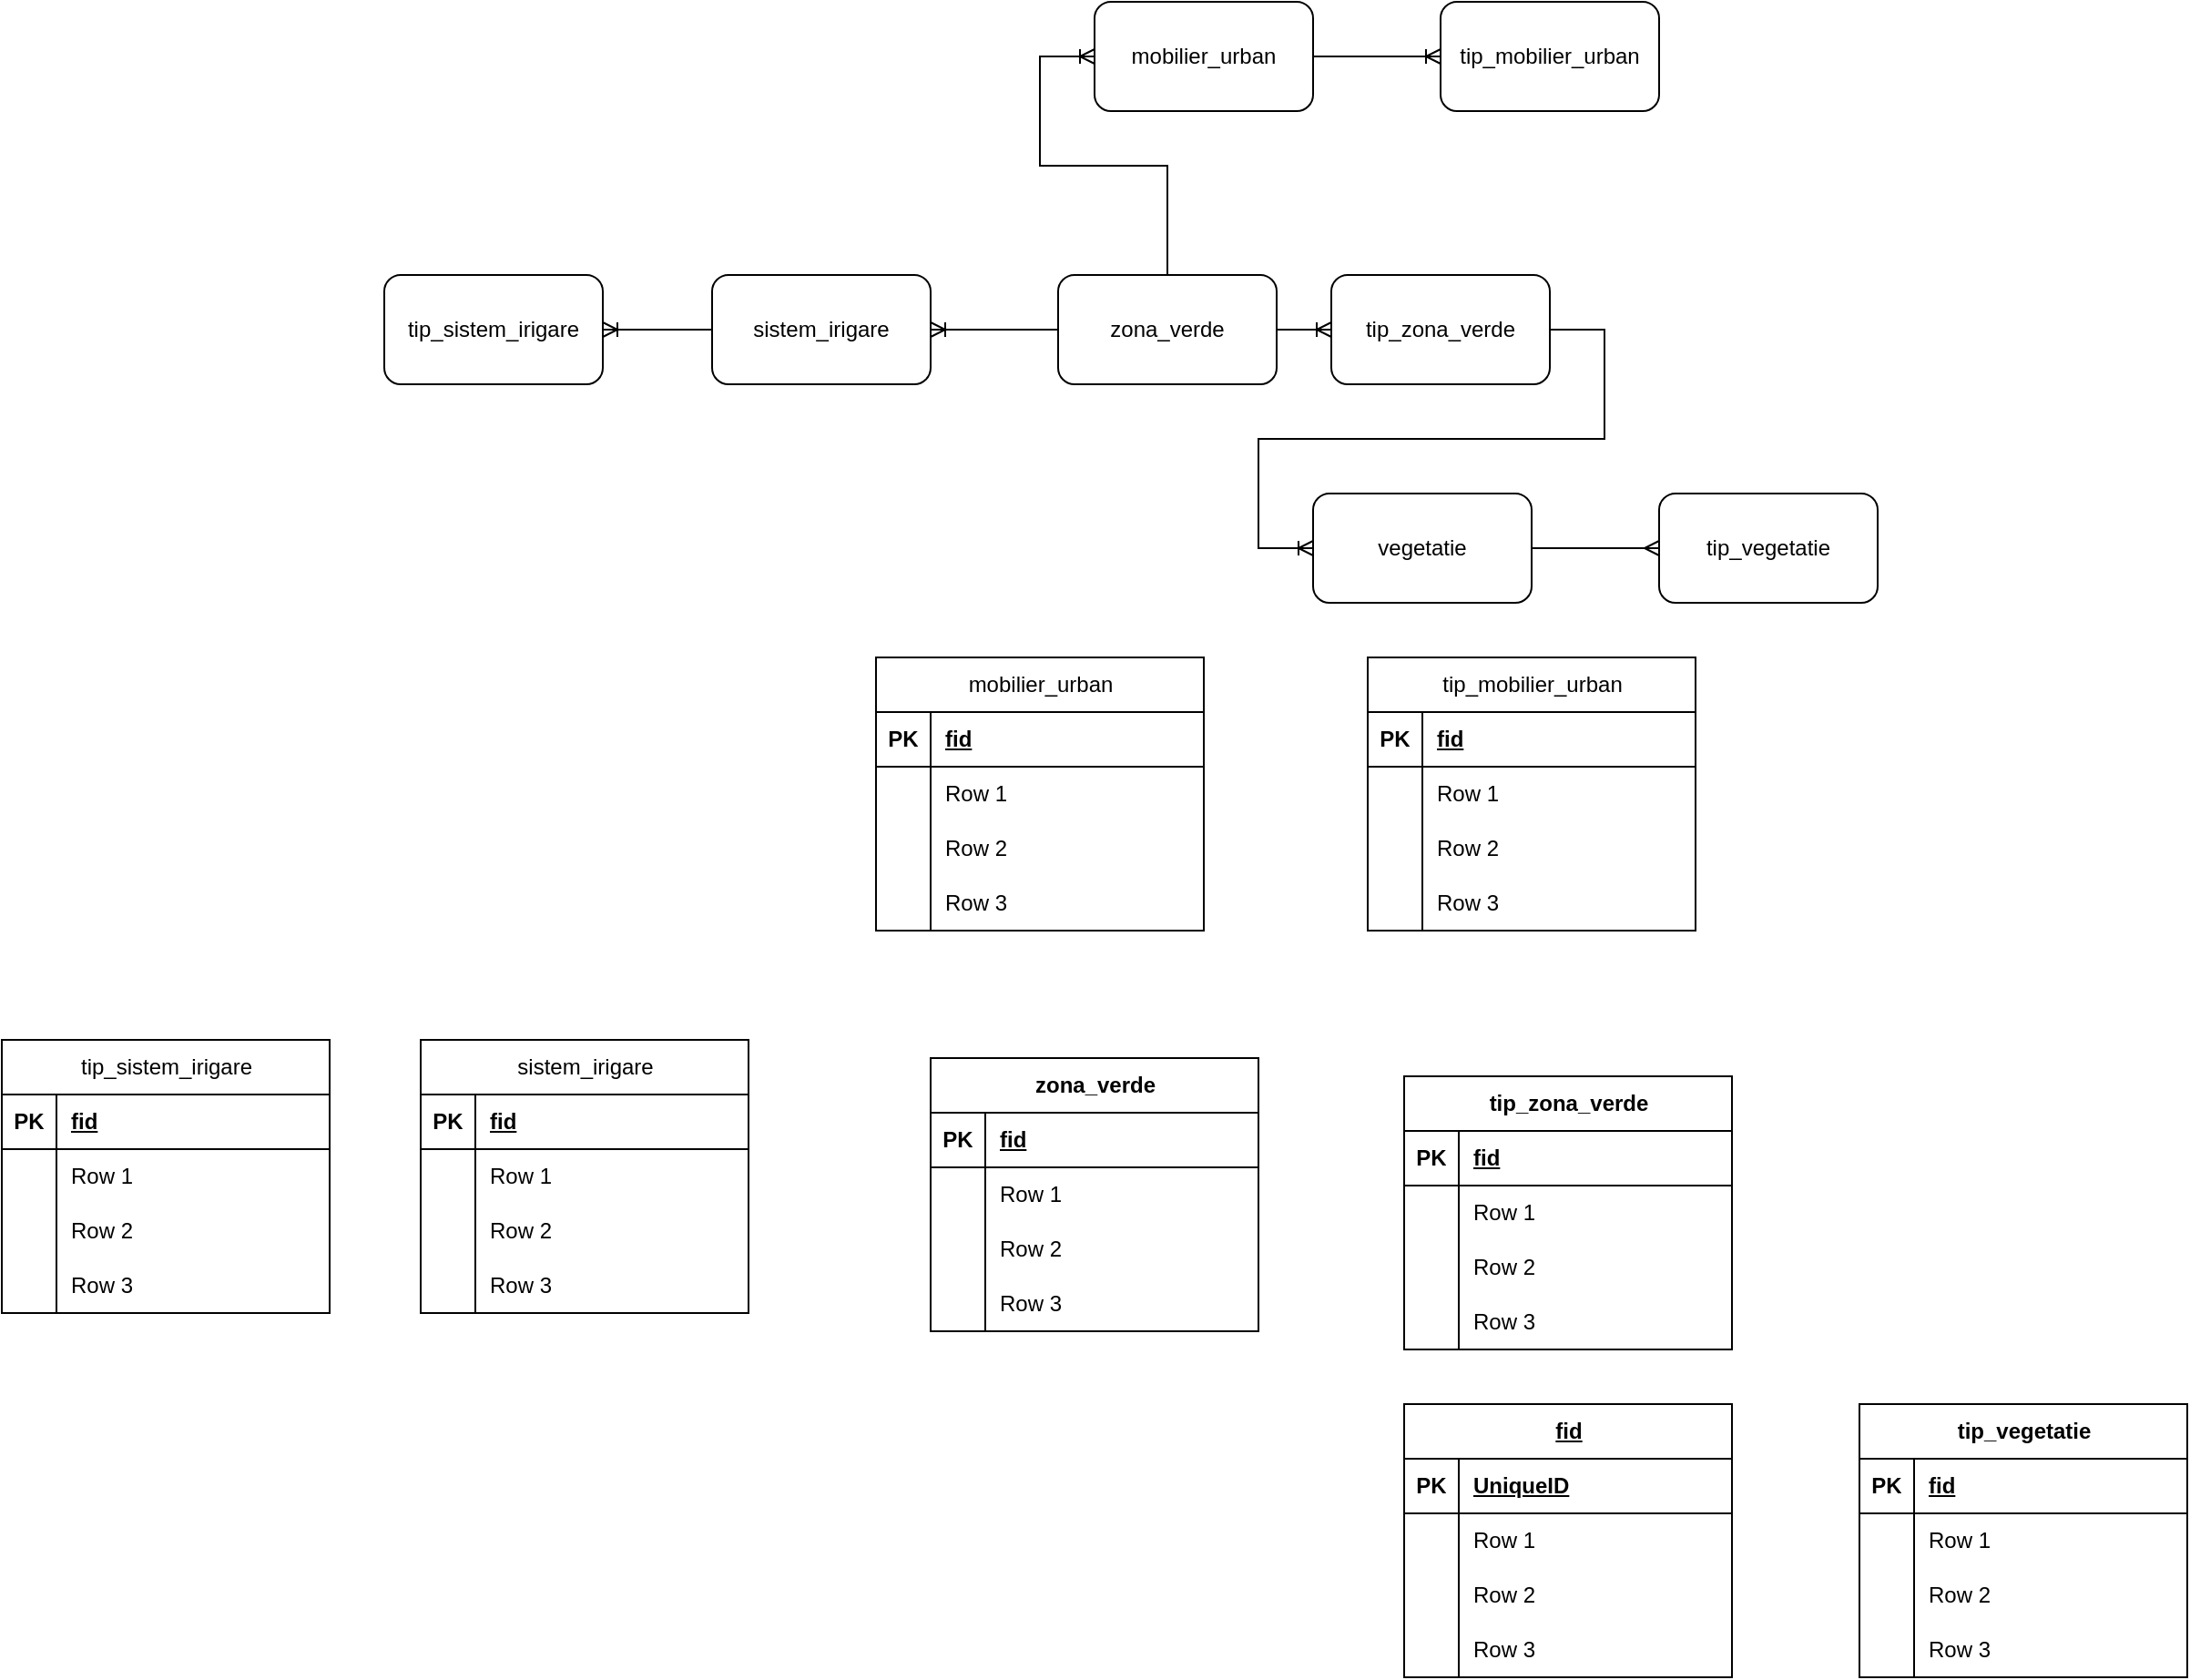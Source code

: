 <mxfile version="24.4.4" type="github">
  <diagram id="R2lEEEUBdFMjLlhIrx00" name="Page-1">
    <mxGraphModel dx="3083" dy="1831" grid="1" gridSize="10" guides="1" tooltips="1" connect="1" arrows="1" fold="1" page="1" pageScale="1" pageWidth="850" pageHeight="1100" math="0" shadow="0" extFonts="Permanent Marker^https://fonts.googleapis.com/css?family=Permanent+Marker">
      <root>
        <mxCell id="0" />
        <mxCell id="1" parent="0" />
        <mxCell id="Djv5T1rqlEVUEKe_ZdRL-2" value="tip_zona_verde" style="rounded=1;whiteSpace=wrap;html=1;" vertex="1" parent="1">
          <mxGeometry x="-220" y="-280" width="120" height="60" as="geometry" />
        </mxCell>
        <mxCell id="Djv5T1rqlEVUEKe_ZdRL-3" value="vegetatie" style="rounded=1;whiteSpace=wrap;html=1;" vertex="1" parent="1">
          <mxGeometry x="-230" y="-160" width="120" height="60" as="geometry" />
        </mxCell>
        <mxCell id="Djv5T1rqlEVUEKe_ZdRL-4" value="tip_vegetatie" style="rounded=1;whiteSpace=wrap;html=1;" vertex="1" parent="1">
          <mxGeometry x="-40" y="-160" width="120" height="60" as="geometry" />
        </mxCell>
        <mxCell id="Djv5T1rqlEVUEKe_ZdRL-6" value="mobilier_urban" style="rounded=1;whiteSpace=wrap;html=1;" vertex="1" parent="1">
          <mxGeometry x="-350" y="-430" width="120" height="60" as="geometry" />
        </mxCell>
        <mxCell id="Djv5T1rqlEVUEKe_ZdRL-7" value="sistem_irigare" style="rounded=1;whiteSpace=wrap;html=1;" vertex="1" parent="1">
          <mxGeometry x="-560" y="-280" width="120" height="60" as="geometry" />
        </mxCell>
        <mxCell id="Djv5T1rqlEVUEKe_ZdRL-8" value="tip_mobilier_urban" style="rounded=1;whiteSpace=wrap;html=1;" vertex="1" parent="1">
          <mxGeometry x="-160" y="-430" width="120" height="60" as="geometry" />
        </mxCell>
        <mxCell id="Djv5T1rqlEVUEKe_ZdRL-9" value="zona_verde" style="rounded=1;whiteSpace=wrap;html=1;" vertex="1" parent="1">
          <mxGeometry x="-370" y="-280" width="120" height="60" as="geometry" />
        </mxCell>
        <mxCell id="Djv5T1rqlEVUEKe_ZdRL-10" value="tip_sistem_irigare" style="rounded=1;whiteSpace=wrap;html=1;" vertex="1" parent="1">
          <mxGeometry x="-740" y="-280" width="120" height="60" as="geometry" />
        </mxCell>
        <mxCell id="Djv5T1rqlEVUEKe_ZdRL-11" value="" style="edgeStyle=entityRelationEdgeStyle;fontSize=12;html=1;endArrow=ERoneToMany;rounded=0;entryX=0;entryY=0.5;entryDx=0;entryDy=0;" edge="1" parent="1" target="Djv5T1rqlEVUEKe_ZdRL-2">
          <mxGeometry width="100" height="100" relative="1" as="geometry">
            <mxPoint x="-250" y="-250" as="sourcePoint" />
            <mxPoint x="-150" y="-350" as="targetPoint" />
          </mxGeometry>
        </mxCell>
        <mxCell id="Djv5T1rqlEVUEKe_ZdRL-12" value="" style="edgeStyle=entityRelationEdgeStyle;fontSize=12;html=1;endArrow=ERoneToMany;rounded=0;" edge="1" parent="1" source="Djv5T1rqlEVUEKe_ZdRL-2">
          <mxGeometry width="100" height="100" relative="1" as="geometry">
            <mxPoint x="-80" y="-140" as="sourcePoint" />
            <mxPoint x="-230" y="-130" as="targetPoint" />
          </mxGeometry>
        </mxCell>
        <mxCell id="Djv5T1rqlEVUEKe_ZdRL-13" value="" style="edgeStyle=entityRelationEdgeStyle;fontSize=12;html=1;endArrow=ERmany;rounded=0;" edge="1" parent="1" target="Djv5T1rqlEVUEKe_ZdRL-4">
          <mxGeometry width="100" height="100" relative="1" as="geometry">
            <mxPoint x="-110" y="-130" as="sourcePoint" />
            <mxPoint x="-10" y="-230" as="targetPoint" />
          </mxGeometry>
        </mxCell>
        <mxCell id="Djv5T1rqlEVUEKe_ZdRL-16" value="" style="edgeStyle=entityRelationEdgeStyle;fontSize=12;html=1;endArrow=ERoneToMany;rounded=0;" edge="1" parent="1">
          <mxGeometry width="100" height="100" relative="1" as="geometry">
            <mxPoint x="-340" y="-280" as="sourcePoint" />
            <mxPoint x="-350" y="-400" as="targetPoint" />
          </mxGeometry>
        </mxCell>
        <mxCell id="Djv5T1rqlEVUEKe_ZdRL-18" value="" style="edgeStyle=entityRelationEdgeStyle;fontSize=12;html=1;endArrow=ERoneToMany;rounded=0;entryX=0;entryY=0.5;entryDx=0;entryDy=0;" edge="1" parent="1" target="Djv5T1rqlEVUEKe_ZdRL-8">
          <mxGeometry width="100" height="100" relative="1" as="geometry">
            <mxPoint x="-230" y="-400" as="sourcePoint" />
            <mxPoint x="-130" y="-500" as="targetPoint" />
          </mxGeometry>
        </mxCell>
        <mxCell id="Djv5T1rqlEVUEKe_ZdRL-19" value="" style="edgeStyle=entityRelationEdgeStyle;fontSize=12;html=1;endArrow=ERoneToMany;rounded=0;exitX=0;exitY=0.5;exitDx=0;exitDy=0;entryX=1;entryY=0.5;entryDx=0;entryDy=0;" edge="1" parent="1" source="Djv5T1rqlEVUEKe_ZdRL-9" target="Djv5T1rqlEVUEKe_ZdRL-7">
          <mxGeometry width="100" height="100" relative="1" as="geometry">
            <mxPoint x="-490" y="-70" as="sourcePoint" />
            <mxPoint x="-390" y="-170" as="targetPoint" />
          </mxGeometry>
        </mxCell>
        <mxCell id="Djv5T1rqlEVUEKe_ZdRL-20" value="" style="edgeStyle=entityRelationEdgeStyle;fontSize=12;html=1;endArrow=ERoneToMany;rounded=0;exitX=0;exitY=0.5;exitDx=0;exitDy=0;entryX=1;entryY=0.5;entryDx=0;entryDy=0;" edge="1" parent="1" source="Djv5T1rqlEVUEKe_ZdRL-7" target="Djv5T1rqlEVUEKe_ZdRL-10">
          <mxGeometry width="100" height="100" relative="1" as="geometry">
            <mxPoint x="-610" y="-280" as="sourcePoint" />
            <mxPoint x="-510" y="-380" as="targetPoint" />
          </mxGeometry>
        </mxCell>
        <mxCell id="Djv5T1rqlEVUEKe_ZdRL-21" value="&lt;span style=&quot;font-weight: 400; text-wrap: wrap;&quot;&gt;tip_mobilier_urban&lt;/span&gt;" style="shape=table;startSize=30;container=1;collapsible=1;childLayout=tableLayout;fixedRows=1;rowLines=0;fontStyle=1;align=center;resizeLast=1;html=1;" vertex="1" parent="1">
          <mxGeometry x="-200" y="-70" width="180" height="150" as="geometry" />
        </mxCell>
        <mxCell id="Djv5T1rqlEVUEKe_ZdRL-22" value="" style="shape=tableRow;horizontal=0;startSize=0;swimlaneHead=0;swimlaneBody=0;fillColor=none;collapsible=0;dropTarget=0;points=[[0,0.5],[1,0.5]];portConstraint=eastwest;top=0;left=0;right=0;bottom=1;" vertex="1" parent="Djv5T1rqlEVUEKe_ZdRL-21">
          <mxGeometry y="30" width="180" height="30" as="geometry" />
        </mxCell>
        <mxCell id="Djv5T1rqlEVUEKe_ZdRL-23" value="PK" style="shape=partialRectangle;connectable=0;fillColor=none;top=0;left=0;bottom=0;right=0;fontStyle=1;overflow=hidden;whiteSpace=wrap;html=1;" vertex="1" parent="Djv5T1rqlEVUEKe_ZdRL-22">
          <mxGeometry width="30" height="30" as="geometry">
            <mxRectangle width="30" height="30" as="alternateBounds" />
          </mxGeometry>
        </mxCell>
        <mxCell id="Djv5T1rqlEVUEKe_ZdRL-24" value="fid" style="shape=partialRectangle;connectable=0;fillColor=none;top=0;left=0;bottom=0;right=0;align=left;spacingLeft=6;fontStyle=5;overflow=hidden;whiteSpace=wrap;html=1;" vertex="1" parent="Djv5T1rqlEVUEKe_ZdRL-22">
          <mxGeometry x="30" width="150" height="30" as="geometry">
            <mxRectangle width="150" height="30" as="alternateBounds" />
          </mxGeometry>
        </mxCell>
        <mxCell id="Djv5T1rqlEVUEKe_ZdRL-25" value="" style="shape=tableRow;horizontal=0;startSize=0;swimlaneHead=0;swimlaneBody=0;fillColor=none;collapsible=0;dropTarget=0;points=[[0,0.5],[1,0.5]];portConstraint=eastwest;top=0;left=0;right=0;bottom=0;" vertex="1" parent="Djv5T1rqlEVUEKe_ZdRL-21">
          <mxGeometry y="60" width="180" height="30" as="geometry" />
        </mxCell>
        <mxCell id="Djv5T1rqlEVUEKe_ZdRL-26" value="" style="shape=partialRectangle;connectable=0;fillColor=none;top=0;left=0;bottom=0;right=0;editable=1;overflow=hidden;whiteSpace=wrap;html=1;" vertex="1" parent="Djv5T1rqlEVUEKe_ZdRL-25">
          <mxGeometry width="30" height="30" as="geometry">
            <mxRectangle width="30" height="30" as="alternateBounds" />
          </mxGeometry>
        </mxCell>
        <mxCell id="Djv5T1rqlEVUEKe_ZdRL-27" value="Row 1" style="shape=partialRectangle;connectable=0;fillColor=none;top=0;left=0;bottom=0;right=0;align=left;spacingLeft=6;overflow=hidden;whiteSpace=wrap;html=1;" vertex="1" parent="Djv5T1rqlEVUEKe_ZdRL-25">
          <mxGeometry x="30" width="150" height="30" as="geometry">
            <mxRectangle width="150" height="30" as="alternateBounds" />
          </mxGeometry>
        </mxCell>
        <mxCell id="Djv5T1rqlEVUEKe_ZdRL-28" value="" style="shape=tableRow;horizontal=0;startSize=0;swimlaneHead=0;swimlaneBody=0;fillColor=none;collapsible=0;dropTarget=0;points=[[0,0.5],[1,0.5]];portConstraint=eastwest;top=0;left=0;right=0;bottom=0;" vertex="1" parent="Djv5T1rqlEVUEKe_ZdRL-21">
          <mxGeometry y="90" width="180" height="30" as="geometry" />
        </mxCell>
        <mxCell id="Djv5T1rqlEVUEKe_ZdRL-29" value="" style="shape=partialRectangle;connectable=0;fillColor=none;top=0;left=0;bottom=0;right=0;editable=1;overflow=hidden;whiteSpace=wrap;html=1;" vertex="1" parent="Djv5T1rqlEVUEKe_ZdRL-28">
          <mxGeometry width="30" height="30" as="geometry">
            <mxRectangle width="30" height="30" as="alternateBounds" />
          </mxGeometry>
        </mxCell>
        <mxCell id="Djv5T1rqlEVUEKe_ZdRL-30" value="Row 2" style="shape=partialRectangle;connectable=0;fillColor=none;top=0;left=0;bottom=0;right=0;align=left;spacingLeft=6;overflow=hidden;whiteSpace=wrap;html=1;" vertex="1" parent="Djv5T1rqlEVUEKe_ZdRL-28">
          <mxGeometry x="30" width="150" height="30" as="geometry">
            <mxRectangle width="150" height="30" as="alternateBounds" />
          </mxGeometry>
        </mxCell>
        <mxCell id="Djv5T1rqlEVUEKe_ZdRL-31" value="" style="shape=tableRow;horizontal=0;startSize=0;swimlaneHead=0;swimlaneBody=0;fillColor=none;collapsible=0;dropTarget=0;points=[[0,0.5],[1,0.5]];portConstraint=eastwest;top=0;left=0;right=0;bottom=0;" vertex="1" parent="Djv5T1rqlEVUEKe_ZdRL-21">
          <mxGeometry y="120" width="180" height="30" as="geometry" />
        </mxCell>
        <mxCell id="Djv5T1rqlEVUEKe_ZdRL-32" value="" style="shape=partialRectangle;connectable=0;fillColor=none;top=0;left=0;bottom=0;right=0;editable=1;overflow=hidden;whiteSpace=wrap;html=1;" vertex="1" parent="Djv5T1rqlEVUEKe_ZdRL-31">
          <mxGeometry width="30" height="30" as="geometry">
            <mxRectangle width="30" height="30" as="alternateBounds" />
          </mxGeometry>
        </mxCell>
        <mxCell id="Djv5T1rqlEVUEKe_ZdRL-33" value="Row 3" style="shape=partialRectangle;connectable=0;fillColor=none;top=0;left=0;bottom=0;right=0;align=left;spacingLeft=6;overflow=hidden;whiteSpace=wrap;html=1;" vertex="1" parent="Djv5T1rqlEVUEKe_ZdRL-31">
          <mxGeometry x="30" width="150" height="30" as="geometry">
            <mxRectangle width="150" height="30" as="alternateBounds" />
          </mxGeometry>
        </mxCell>
        <mxCell id="Djv5T1rqlEVUEKe_ZdRL-34" value="&lt;span style=&quot;font-weight: 400; text-wrap: wrap;&quot;&gt;mobilier_urban&lt;/span&gt;" style="shape=table;startSize=30;container=1;collapsible=1;childLayout=tableLayout;fixedRows=1;rowLines=0;fontStyle=1;align=center;resizeLast=1;html=1;" vertex="1" parent="1">
          <mxGeometry x="-470" y="-70" width="180" height="150" as="geometry" />
        </mxCell>
        <mxCell id="Djv5T1rqlEVUEKe_ZdRL-35" value="" style="shape=tableRow;horizontal=0;startSize=0;swimlaneHead=0;swimlaneBody=0;fillColor=none;collapsible=0;dropTarget=0;points=[[0,0.5],[1,0.5]];portConstraint=eastwest;top=0;left=0;right=0;bottom=1;" vertex="1" parent="Djv5T1rqlEVUEKe_ZdRL-34">
          <mxGeometry y="30" width="180" height="30" as="geometry" />
        </mxCell>
        <mxCell id="Djv5T1rqlEVUEKe_ZdRL-36" value="PK" style="shape=partialRectangle;connectable=0;fillColor=none;top=0;left=0;bottom=0;right=0;fontStyle=1;overflow=hidden;whiteSpace=wrap;html=1;" vertex="1" parent="Djv5T1rqlEVUEKe_ZdRL-35">
          <mxGeometry width="30" height="30" as="geometry">
            <mxRectangle width="30" height="30" as="alternateBounds" />
          </mxGeometry>
        </mxCell>
        <mxCell id="Djv5T1rqlEVUEKe_ZdRL-37" value="fid" style="shape=partialRectangle;connectable=0;fillColor=none;top=0;left=0;bottom=0;right=0;align=left;spacingLeft=6;fontStyle=5;overflow=hidden;whiteSpace=wrap;html=1;" vertex="1" parent="Djv5T1rqlEVUEKe_ZdRL-35">
          <mxGeometry x="30" width="150" height="30" as="geometry">
            <mxRectangle width="150" height="30" as="alternateBounds" />
          </mxGeometry>
        </mxCell>
        <mxCell id="Djv5T1rqlEVUEKe_ZdRL-38" value="" style="shape=tableRow;horizontal=0;startSize=0;swimlaneHead=0;swimlaneBody=0;fillColor=none;collapsible=0;dropTarget=0;points=[[0,0.5],[1,0.5]];portConstraint=eastwest;top=0;left=0;right=0;bottom=0;" vertex="1" parent="Djv5T1rqlEVUEKe_ZdRL-34">
          <mxGeometry y="60" width="180" height="30" as="geometry" />
        </mxCell>
        <mxCell id="Djv5T1rqlEVUEKe_ZdRL-39" value="" style="shape=partialRectangle;connectable=0;fillColor=none;top=0;left=0;bottom=0;right=0;editable=1;overflow=hidden;whiteSpace=wrap;html=1;" vertex="1" parent="Djv5T1rqlEVUEKe_ZdRL-38">
          <mxGeometry width="30" height="30" as="geometry">
            <mxRectangle width="30" height="30" as="alternateBounds" />
          </mxGeometry>
        </mxCell>
        <mxCell id="Djv5T1rqlEVUEKe_ZdRL-40" value="Row 1" style="shape=partialRectangle;connectable=0;fillColor=none;top=0;left=0;bottom=0;right=0;align=left;spacingLeft=6;overflow=hidden;whiteSpace=wrap;html=1;" vertex="1" parent="Djv5T1rqlEVUEKe_ZdRL-38">
          <mxGeometry x="30" width="150" height="30" as="geometry">
            <mxRectangle width="150" height="30" as="alternateBounds" />
          </mxGeometry>
        </mxCell>
        <mxCell id="Djv5T1rqlEVUEKe_ZdRL-41" value="" style="shape=tableRow;horizontal=0;startSize=0;swimlaneHead=0;swimlaneBody=0;fillColor=none;collapsible=0;dropTarget=0;points=[[0,0.5],[1,0.5]];portConstraint=eastwest;top=0;left=0;right=0;bottom=0;" vertex="1" parent="Djv5T1rqlEVUEKe_ZdRL-34">
          <mxGeometry y="90" width="180" height="30" as="geometry" />
        </mxCell>
        <mxCell id="Djv5T1rqlEVUEKe_ZdRL-42" value="" style="shape=partialRectangle;connectable=0;fillColor=none;top=0;left=0;bottom=0;right=0;editable=1;overflow=hidden;whiteSpace=wrap;html=1;" vertex="1" parent="Djv5T1rqlEVUEKe_ZdRL-41">
          <mxGeometry width="30" height="30" as="geometry">
            <mxRectangle width="30" height="30" as="alternateBounds" />
          </mxGeometry>
        </mxCell>
        <mxCell id="Djv5T1rqlEVUEKe_ZdRL-43" value="Row 2" style="shape=partialRectangle;connectable=0;fillColor=none;top=0;left=0;bottom=0;right=0;align=left;spacingLeft=6;overflow=hidden;whiteSpace=wrap;html=1;" vertex="1" parent="Djv5T1rqlEVUEKe_ZdRL-41">
          <mxGeometry x="30" width="150" height="30" as="geometry">
            <mxRectangle width="150" height="30" as="alternateBounds" />
          </mxGeometry>
        </mxCell>
        <mxCell id="Djv5T1rqlEVUEKe_ZdRL-44" value="" style="shape=tableRow;horizontal=0;startSize=0;swimlaneHead=0;swimlaneBody=0;fillColor=none;collapsible=0;dropTarget=0;points=[[0,0.5],[1,0.5]];portConstraint=eastwest;top=0;left=0;right=0;bottom=0;" vertex="1" parent="Djv5T1rqlEVUEKe_ZdRL-34">
          <mxGeometry y="120" width="180" height="30" as="geometry" />
        </mxCell>
        <mxCell id="Djv5T1rqlEVUEKe_ZdRL-45" value="" style="shape=partialRectangle;connectable=0;fillColor=none;top=0;left=0;bottom=0;right=0;editable=1;overflow=hidden;whiteSpace=wrap;html=1;" vertex="1" parent="Djv5T1rqlEVUEKe_ZdRL-44">
          <mxGeometry width="30" height="30" as="geometry">
            <mxRectangle width="30" height="30" as="alternateBounds" />
          </mxGeometry>
        </mxCell>
        <mxCell id="Djv5T1rqlEVUEKe_ZdRL-46" value="Row 3" style="shape=partialRectangle;connectable=0;fillColor=none;top=0;left=0;bottom=0;right=0;align=left;spacingLeft=6;overflow=hidden;whiteSpace=wrap;html=1;" vertex="1" parent="Djv5T1rqlEVUEKe_ZdRL-44">
          <mxGeometry x="30" width="150" height="30" as="geometry">
            <mxRectangle width="150" height="30" as="alternateBounds" />
          </mxGeometry>
        </mxCell>
        <mxCell id="Djv5T1rqlEVUEKe_ZdRL-47" value="zona_verde" style="shape=table;startSize=30;container=1;collapsible=1;childLayout=tableLayout;fixedRows=1;rowLines=0;fontStyle=1;align=center;resizeLast=1;html=1;" vertex="1" parent="1">
          <mxGeometry x="-440" y="150" width="180" height="150" as="geometry" />
        </mxCell>
        <mxCell id="Djv5T1rqlEVUEKe_ZdRL-48" value="" style="shape=tableRow;horizontal=0;startSize=0;swimlaneHead=0;swimlaneBody=0;fillColor=none;collapsible=0;dropTarget=0;points=[[0,0.5],[1,0.5]];portConstraint=eastwest;top=0;left=0;right=0;bottom=1;" vertex="1" parent="Djv5T1rqlEVUEKe_ZdRL-47">
          <mxGeometry y="30" width="180" height="30" as="geometry" />
        </mxCell>
        <mxCell id="Djv5T1rqlEVUEKe_ZdRL-49" value="PK" style="shape=partialRectangle;connectable=0;fillColor=none;top=0;left=0;bottom=0;right=0;fontStyle=1;overflow=hidden;whiteSpace=wrap;html=1;" vertex="1" parent="Djv5T1rqlEVUEKe_ZdRL-48">
          <mxGeometry width="30" height="30" as="geometry">
            <mxRectangle width="30" height="30" as="alternateBounds" />
          </mxGeometry>
        </mxCell>
        <mxCell id="Djv5T1rqlEVUEKe_ZdRL-50" value="fid" style="shape=partialRectangle;connectable=0;fillColor=none;top=0;left=0;bottom=0;right=0;align=left;spacingLeft=6;fontStyle=5;overflow=hidden;whiteSpace=wrap;html=1;" vertex="1" parent="Djv5T1rqlEVUEKe_ZdRL-48">
          <mxGeometry x="30" width="150" height="30" as="geometry">
            <mxRectangle width="150" height="30" as="alternateBounds" />
          </mxGeometry>
        </mxCell>
        <mxCell id="Djv5T1rqlEVUEKe_ZdRL-51" value="" style="shape=tableRow;horizontal=0;startSize=0;swimlaneHead=0;swimlaneBody=0;fillColor=none;collapsible=0;dropTarget=0;points=[[0,0.5],[1,0.5]];portConstraint=eastwest;top=0;left=0;right=0;bottom=0;" vertex="1" parent="Djv5T1rqlEVUEKe_ZdRL-47">
          <mxGeometry y="60" width="180" height="30" as="geometry" />
        </mxCell>
        <mxCell id="Djv5T1rqlEVUEKe_ZdRL-52" value="" style="shape=partialRectangle;connectable=0;fillColor=none;top=0;left=0;bottom=0;right=0;editable=1;overflow=hidden;whiteSpace=wrap;html=1;" vertex="1" parent="Djv5T1rqlEVUEKe_ZdRL-51">
          <mxGeometry width="30" height="30" as="geometry">
            <mxRectangle width="30" height="30" as="alternateBounds" />
          </mxGeometry>
        </mxCell>
        <mxCell id="Djv5T1rqlEVUEKe_ZdRL-53" value="Row 1" style="shape=partialRectangle;connectable=0;fillColor=none;top=0;left=0;bottom=0;right=0;align=left;spacingLeft=6;overflow=hidden;whiteSpace=wrap;html=1;" vertex="1" parent="Djv5T1rqlEVUEKe_ZdRL-51">
          <mxGeometry x="30" width="150" height="30" as="geometry">
            <mxRectangle width="150" height="30" as="alternateBounds" />
          </mxGeometry>
        </mxCell>
        <mxCell id="Djv5T1rqlEVUEKe_ZdRL-54" value="" style="shape=tableRow;horizontal=0;startSize=0;swimlaneHead=0;swimlaneBody=0;fillColor=none;collapsible=0;dropTarget=0;points=[[0,0.5],[1,0.5]];portConstraint=eastwest;top=0;left=0;right=0;bottom=0;" vertex="1" parent="Djv5T1rqlEVUEKe_ZdRL-47">
          <mxGeometry y="90" width="180" height="30" as="geometry" />
        </mxCell>
        <mxCell id="Djv5T1rqlEVUEKe_ZdRL-55" value="" style="shape=partialRectangle;connectable=0;fillColor=none;top=0;left=0;bottom=0;right=0;editable=1;overflow=hidden;whiteSpace=wrap;html=1;" vertex="1" parent="Djv5T1rqlEVUEKe_ZdRL-54">
          <mxGeometry width="30" height="30" as="geometry">
            <mxRectangle width="30" height="30" as="alternateBounds" />
          </mxGeometry>
        </mxCell>
        <mxCell id="Djv5T1rqlEVUEKe_ZdRL-56" value="Row 2" style="shape=partialRectangle;connectable=0;fillColor=none;top=0;left=0;bottom=0;right=0;align=left;spacingLeft=6;overflow=hidden;whiteSpace=wrap;html=1;" vertex="1" parent="Djv5T1rqlEVUEKe_ZdRL-54">
          <mxGeometry x="30" width="150" height="30" as="geometry">
            <mxRectangle width="150" height="30" as="alternateBounds" />
          </mxGeometry>
        </mxCell>
        <mxCell id="Djv5T1rqlEVUEKe_ZdRL-57" value="" style="shape=tableRow;horizontal=0;startSize=0;swimlaneHead=0;swimlaneBody=0;fillColor=none;collapsible=0;dropTarget=0;points=[[0,0.5],[1,0.5]];portConstraint=eastwest;top=0;left=0;right=0;bottom=0;" vertex="1" parent="Djv5T1rqlEVUEKe_ZdRL-47">
          <mxGeometry y="120" width="180" height="30" as="geometry" />
        </mxCell>
        <mxCell id="Djv5T1rqlEVUEKe_ZdRL-58" value="" style="shape=partialRectangle;connectable=0;fillColor=none;top=0;left=0;bottom=0;right=0;editable=1;overflow=hidden;whiteSpace=wrap;html=1;" vertex="1" parent="Djv5T1rqlEVUEKe_ZdRL-57">
          <mxGeometry width="30" height="30" as="geometry">
            <mxRectangle width="30" height="30" as="alternateBounds" />
          </mxGeometry>
        </mxCell>
        <mxCell id="Djv5T1rqlEVUEKe_ZdRL-59" value="Row 3" style="shape=partialRectangle;connectable=0;fillColor=none;top=0;left=0;bottom=0;right=0;align=left;spacingLeft=6;overflow=hidden;whiteSpace=wrap;html=1;" vertex="1" parent="Djv5T1rqlEVUEKe_ZdRL-57">
          <mxGeometry x="30" width="150" height="30" as="geometry">
            <mxRectangle width="150" height="30" as="alternateBounds" />
          </mxGeometry>
        </mxCell>
        <mxCell id="Djv5T1rqlEVUEKe_ZdRL-60" value="tip_zona_verde" style="shape=table;startSize=30;container=1;collapsible=1;childLayout=tableLayout;fixedRows=1;rowLines=0;fontStyle=1;align=center;resizeLast=1;html=1;" vertex="1" parent="1">
          <mxGeometry x="-180" y="160" width="180" height="150" as="geometry" />
        </mxCell>
        <mxCell id="Djv5T1rqlEVUEKe_ZdRL-61" value="" style="shape=tableRow;horizontal=0;startSize=0;swimlaneHead=0;swimlaneBody=0;fillColor=none;collapsible=0;dropTarget=0;points=[[0,0.5],[1,0.5]];portConstraint=eastwest;top=0;left=0;right=0;bottom=1;" vertex="1" parent="Djv5T1rqlEVUEKe_ZdRL-60">
          <mxGeometry y="30" width="180" height="30" as="geometry" />
        </mxCell>
        <mxCell id="Djv5T1rqlEVUEKe_ZdRL-62" value="PK" style="shape=partialRectangle;connectable=0;fillColor=none;top=0;left=0;bottom=0;right=0;fontStyle=1;overflow=hidden;whiteSpace=wrap;html=1;" vertex="1" parent="Djv5T1rqlEVUEKe_ZdRL-61">
          <mxGeometry width="30" height="30" as="geometry">
            <mxRectangle width="30" height="30" as="alternateBounds" />
          </mxGeometry>
        </mxCell>
        <mxCell id="Djv5T1rqlEVUEKe_ZdRL-63" value="fid" style="shape=partialRectangle;connectable=0;fillColor=none;top=0;left=0;bottom=0;right=0;align=left;spacingLeft=6;fontStyle=5;overflow=hidden;whiteSpace=wrap;html=1;" vertex="1" parent="Djv5T1rqlEVUEKe_ZdRL-61">
          <mxGeometry x="30" width="150" height="30" as="geometry">
            <mxRectangle width="150" height="30" as="alternateBounds" />
          </mxGeometry>
        </mxCell>
        <mxCell id="Djv5T1rqlEVUEKe_ZdRL-64" value="" style="shape=tableRow;horizontal=0;startSize=0;swimlaneHead=0;swimlaneBody=0;fillColor=none;collapsible=0;dropTarget=0;points=[[0,0.5],[1,0.5]];portConstraint=eastwest;top=0;left=0;right=0;bottom=0;" vertex="1" parent="Djv5T1rqlEVUEKe_ZdRL-60">
          <mxGeometry y="60" width="180" height="30" as="geometry" />
        </mxCell>
        <mxCell id="Djv5T1rqlEVUEKe_ZdRL-65" value="" style="shape=partialRectangle;connectable=0;fillColor=none;top=0;left=0;bottom=0;right=0;editable=1;overflow=hidden;whiteSpace=wrap;html=1;" vertex="1" parent="Djv5T1rqlEVUEKe_ZdRL-64">
          <mxGeometry width="30" height="30" as="geometry">
            <mxRectangle width="30" height="30" as="alternateBounds" />
          </mxGeometry>
        </mxCell>
        <mxCell id="Djv5T1rqlEVUEKe_ZdRL-66" value="Row 1" style="shape=partialRectangle;connectable=0;fillColor=none;top=0;left=0;bottom=0;right=0;align=left;spacingLeft=6;overflow=hidden;whiteSpace=wrap;html=1;" vertex="1" parent="Djv5T1rqlEVUEKe_ZdRL-64">
          <mxGeometry x="30" width="150" height="30" as="geometry">
            <mxRectangle width="150" height="30" as="alternateBounds" />
          </mxGeometry>
        </mxCell>
        <mxCell id="Djv5T1rqlEVUEKe_ZdRL-67" value="" style="shape=tableRow;horizontal=0;startSize=0;swimlaneHead=0;swimlaneBody=0;fillColor=none;collapsible=0;dropTarget=0;points=[[0,0.5],[1,0.5]];portConstraint=eastwest;top=0;left=0;right=0;bottom=0;" vertex="1" parent="Djv5T1rqlEVUEKe_ZdRL-60">
          <mxGeometry y="90" width="180" height="30" as="geometry" />
        </mxCell>
        <mxCell id="Djv5T1rqlEVUEKe_ZdRL-68" value="" style="shape=partialRectangle;connectable=0;fillColor=none;top=0;left=0;bottom=0;right=0;editable=1;overflow=hidden;whiteSpace=wrap;html=1;" vertex="1" parent="Djv5T1rqlEVUEKe_ZdRL-67">
          <mxGeometry width="30" height="30" as="geometry">
            <mxRectangle width="30" height="30" as="alternateBounds" />
          </mxGeometry>
        </mxCell>
        <mxCell id="Djv5T1rqlEVUEKe_ZdRL-69" value="Row 2" style="shape=partialRectangle;connectable=0;fillColor=none;top=0;left=0;bottom=0;right=0;align=left;spacingLeft=6;overflow=hidden;whiteSpace=wrap;html=1;" vertex="1" parent="Djv5T1rqlEVUEKe_ZdRL-67">
          <mxGeometry x="30" width="150" height="30" as="geometry">
            <mxRectangle width="150" height="30" as="alternateBounds" />
          </mxGeometry>
        </mxCell>
        <mxCell id="Djv5T1rqlEVUEKe_ZdRL-70" value="" style="shape=tableRow;horizontal=0;startSize=0;swimlaneHead=0;swimlaneBody=0;fillColor=none;collapsible=0;dropTarget=0;points=[[0,0.5],[1,0.5]];portConstraint=eastwest;top=0;left=0;right=0;bottom=0;" vertex="1" parent="Djv5T1rqlEVUEKe_ZdRL-60">
          <mxGeometry y="120" width="180" height="30" as="geometry" />
        </mxCell>
        <mxCell id="Djv5T1rqlEVUEKe_ZdRL-71" value="" style="shape=partialRectangle;connectable=0;fillColor=none;top=0;left=0;bottom=0;right=0;editable=1;overflow=hidden;whiteSpace=wrap;html=1;" vertex="1" parent="Djv5T1rqlEVUEKe_ZdRL-70">
          <mxGeometry width="30" height="30" as="geometry">
            <mxRectangle width="30" height="30" as="alternateBounds" />
          </mxGeometry>
        </mxCell>
        <mxCell id="Djv5T1rqlEVUEKe_ZdRL-72" value="Row 3" style="shape=partialRectangle;connectable=0;fillColor=none;top=0;left=0;bottom=0;right=0;align=left;spacingLeft=6;overflow=hidden;whiteSpace=wrap;html=1;" vertex="1" parent="Djv5T1rqlEVUEKe_ZdRL-70">
          <mxGeometry x="30" width="150" height="30" as="geometry">
            <mxRectangle width="150" height="30" as="alternateBounds" />
          </mxGeometry>
        </mxCell>
        <mxCell id="Djv5T1rqlEVUEKe_ZdRL-73" value="&lt;span style=&quot;text-align: left; text-wrap: wrap; text-decoration-line: underline;&quot;&gt;fid&lt;/span&gt;" style="shape=table;startSize=30;container=1;collapsible=1;childLayout=tableLayout;fixedRows=1;rowLines=0;fontStyle=1;align=center;resizeLast=1;html=1;" vertex="1" parent="1">
          <mxGeometry x="-180" y="340" width="180" height="150" as="geometry" />
        </mxCell>
        <mxCell id="Djv5T1rqlEVUEKe_ZdRL-74" value="" style="shape=tableRow;horizontal=0;startSize=0;swimlaneHead=0;swimlaneBody=0;fillColor=none;collapsible=0;dropTarget=0;points=[[0,0.5],[1,0.5]];portConstraint=eastwest;top=0;left=0;right=0;bottom=1;" vertex="1" parent="Djv5T1rqlEVUEKe_ZdRL-73">
          <mxGeometry y="30" width="180" height="30" as="geometry" />
        </mxCell>
        <mxCell id="Djv5T1rqlEVUEKe_ZdRL-75" value="PK" style="shape=partialRectangle;connectable=0;fillColor=none;top=0;left=0;bottom=0;right=0;fontStyle=1;overflow=hidden;whiteSpace=wrap;html=1;" vertex="1" parent="Djv5T1rqlEVUEKe_ZdRL-74">
          <mxGeometry width="30" height="30" as="geometry">
            <mxRectangle width="30" height="30" as="alternateBounds" />
          </mxGeometry>
        </mxCell>
        <mxCell id="Djv5T1rqlEVUEKe_ZdRL-76" value="UniqueID" style="shape=partialRectangle;connectable=0;fillColor=none;top=0;left=0;bottom=0;right=0;align=left;spacingLeft=6;fontStyle=5;overflow=hidden;whiteSpace=wrap;html=1;" vertex="1" parent="Djv5T1rqlEVUEKe_ZdRL-74">
          <mxGeometry x="30" width="150" height="30" as="geometry">
            <mxRectangle width="150" height="30" as="alternateBounds" />
          </mxGeometry>
        </mxCell>
        <mxCell id="Djv5T1rqlEVUEKe_ZdRL-77" value="" style="shape=tableRow;horizontal=0;startSize=0;swimlaneHead=0;swimlaneBody=0;fillColor=none;collapsible=0;dropTarget=0;points=[[0,0.5],[1,0.5]];portConstraint=eastwest;top=0;left=0;right=0;bottom=0;" vertex="1" parent="Djv5T1rqlEVUEKe_ZdRL-73">
          <mxGeometry y="60" width="180" height="30" as="geometry" />
        </mxCell>
        <mxCell id="Djv5T1rqlEVUEKe_ZdRL-78" value="" style="shape=partialRectangle;connectable=0;fillColor=none;top=0;left=0;bottom=0;right=0;editable=1;overflow=hidden;whiteSpace=wrap;html=1;" vertex="1" parent="Djv5T1rqlEVUEKe_ZdRL-77">
          <mxGeometry width="30" height="30" as="geometry">
            <mxRectangle width="30" height="30" as="alternateBounds" />
          </mxGeometry>
        </mxCell>
        <mxCell id="Djv5T1rqlEVUEKe_ZdRL-79" value="Row 1" style="shape=partialRectangle;connectable=0;fillColor=none;top=0;left=0;bottom=0;right=0;align=left;spacingLeft=6;overflow=hidden;whiteSpace=wrap;html=1;" vertex="1" parent="Djv5T1rqlEVUEKe_ZdRL-77">
          <mxGeometry x="30" width="150" height="30" as="geometry">
            <mxRectangle width="150" height="30" as="alternateBounds" />
          </mxGeometry>
        </mxCell>
        <mxCell id="Djv5T1rqlEVUEKe_ZdRL-80" value="" style="shape=tableRow;horizontal=0;startSize=0;swimlaneHead=0;swimlaneBody=0;fillColor=none;collapsible=0;dropTarget=0;points=[[0,0.5],[1,0.5]];portConstraint=eastwest;top=0;left=0;right=0;bottom=0;" vertex="1" parent="Djv5T1rqlEVUEKe_ZdRL-73">
          <mxGeometry y="90" width="180" height="30" as="geometry" />
        </mxCell>
        <mxCell id="Djv5T1rqlEVUEKe_ZdRL-81" value="" style="shape=partialRectangle;connectable=0;fillColor=none;top=0;left=0;bottom=0;right=0;editable=1;overflow=hidden;whiteSpace=wrap;html=1;" vertex="1" parent="Djv5T1rqlEVUEKe_ZdRL-80">
          <mxGeometry width="30" height="30" as="geometry">
            <mxRectangle width="30" height="30" as="alternateBounds" />
          </mxGeometry>
        </mxCell>
        <mxCell id="Djv5T1rqlEVUEKe_ZdRL-82" value="Row 2" style="shape=partialRectangle;connectable=0;fillColor=none;top=0;left=0;bottom=0;right=0;align=left;spacingLeft=6;overflow=hidden;whiteSpace=wrap;html=1;" vertex="1" parent="Djv5T1rqlEVUEKe_ZdRL-80">
          <mxGeometry x="30" width="150" height="30" as="geometry">
            <mxRectangle width="150" height="30" as="alternateBounds" />
          </mxGeometry>
        </mxCell>
        <mxCell id="Djv5T1rqlEVUEKe_ZdRL-83" value="" style="shape=tableRow;horizontal=0;startSize=0;swimlaneHead=0;swimlaneBody=0;fillColor=none;collapsible=0;dropTarget=0;points=[[0,0.5],[1,0.5]];portConstraint=eastwest;top=0;left=0;right=0;bottom=0;" vertex="1" parent="Djv5T1rqlEVUEKe_ZdRL-73">
          <mxGeometry y="120" width="180" height="30" as="geometry" />
        </mxCell>
        <mxCell id="Djv5T1rqlEVUEKe_ZdRL-84" value="" style="shape=partialRectangle;connectable=0;fillColor=none;top=0;left=0;bottom=0;right=0;editable=1;overflow=hidden;whiteSpace=wrap;html=1;" vertex="1" parent="Djv5T1rqlEVUEKe_ZdRL-83">
          <mxGeometry width="30" height="30" as="geometry">
            <mxRectangle width="30" height="30" as="alternateBounds" />
          </mxGeometry>
        </mxCell>
        <mxCell id="Djv5T1rqlEVUEKe_ZdRL-85" value="Row 3" style="shape=partialRectangle;connectable=0;fillColor=none;top=0;left=0;bottom=0;right=0;align=left;spacingLeft=6;overflow=hidden;whiteSpace=wrap;html=1;" vertex="1" parent="Djv5T1rqlEVUEKe_ZdRL-83">
          <mxGeometry x="30" width="150" height="30" as="geometry">
            <mxRectangle width="150" height="30" as="alternateBounds" />
          </mxGeometry>
        </mxCell>
        <mxCell id="Djv5T1rqlEVUEKe_ZdRL-86" value="&lt;span style=&quot;font-weight: 400; text-wrap: wrap;&quot;&gt;sistem_irigare&lt;/span&gt;" style="shape=table;startSize=30;container=1;collapsible=1;childLayout=tableLayout;fixedRows=1;rowLines=0;fontStyle=1;align=center;resizeLast=1;html=1;" vertex="1" parent="1">
          <mxGeometry x="-720" y="140" width="180" height="150" as="geometry" />
        </mxCell>
        <mxCell id="Djv5T1rqlEVUEKe_ZdRL-87" value="" style="shape=tableRow;horizontal=0;startSize=0;swimlaneHead=0;swimlaneBody=0;fillColor=none;collapsible=0;dropTarget=0;points=[[0,0.5],[1,0.5]];portConstraint=eastwest;top=0;left=0;right=0;bottom=1;" vertex="1" parent="Djv5T1rqlEVUEKe_ZdRL-86">
          <mxGeometry y="30" width="180" height="30" as="geometry" />
        </mxCell>
        <mxCell id="Djv5T1rqlEVUEKe_ZdRL-88" value="PK" style="shape=partialRectangle;connectable=0;fillColor=none;top=0;left=0;bottom=0;right=0;fontStyle=1;overflow=hidden;whiteSpace=wrap;html=1;" vertex="1" parent="Djv5T1rqlEVUEKe_ZdRL-87">
          <mxGeometry width="30" height="30" as="geometry">
            <mxRectangle width="30" height="30" as="alternateBounds" />
          </mxGeometry>
        </mxCell>
        <mxCell id="Djv5T1rqlEVUEKe_ZdRL-89" value="fid" style="shape=partialRectangle;connectable=0;fillColor=none;top=0;left=0;bottom=0;right=0;align=left;spacingLeft=6;fontStyle=5;overflow=hidden;whiteSpace=wrap;html=1;" vertex="1" parent="Djv5T1rqlEVUEKe_ZdRL-87">
          <mxGeometry x="30" width="150" height="30" as="geometry">
            <mxRectangle width="150" height="30" as="alternateBounds" />
          </mxGeometry>
        </mxCell>
        <mxCell id="Djv5T1rqlEVUEKe_ZdRL-90" value="" style="shape=tableRow;horizontal=0;startSize=0;swimlaneHead=0;swimlaneBody=0;fillColor=none;collapsible=0;dropTarget=0;points=[[0,0.5],[1,0.5]];portConstraint=eastwest;top=0;left=0;right=0;bottom=0;" vertex="1" parent="Djv5T1rqlEVUEKe_ZdRL-86">
          <mxGeometry y="60" width="180" height="30" as="geometry" />
        </mxCell>
        <mxCell id="Djv5T1rqlEVUEKe_ZdRL-91" value="" style="shape=partialRectangle;connectable=0;fillColor=none;top=0;left=0;bottom=0;right=0;editable=1;overflow=hidden;whiteSpace=wrap;html=1;" vertex="1" parent="Djv5T1rqlEVUEKe_ZdRL-90">
          <mxGeometry width="30" height="30" as="geometry">
            <mxRectangle width="30" height="30" as="alternateBounds" />
          </mxGeometry>
        </mxCell>
        <mxCell id="Djv5T1rqlEVUEKe_ZdRL-92" value="Row 1" style="shape=partialRectangle;connectable=0;fillColor=none;top=0;left=0;bottom=0;right=0;align=left;spacingLeft=6;overflow=hidden;whiteSpace=wrap;html=1;" vertex="1" parent="Djv5T1rqlEVUEKe_ZdRL-90">
          <mxGeometry x="30" width="150" height="30" as="geometry">
            <mxRectangle width="150" height="30" as="alternateBounds" />
          </mxGeometry>
        </mxCell>
        <mxCell id="Djv5T1rqlEVUEKe_ZdRL-93" value="" style="shape=tableRow;horizontal=0;startSize=0;swimlaneHead=0;swimlaneBody=0;fillColor=none;collapsible=0;dropTarget=0;points=[[0,0.5],[1,0.5]];portConstraint=eastwest;top=0;left=0;right=0;bottom=0;" vertex="1" parent="Djv5T1rqlEVUEKe_ZdRL-86">
          <mxGeometry y="90" width="180" height="30" as="geometry" />
        </mxCell>
        <mxCell id="Djv5T1rqlEVUEKe_ZdRL-94" value="" style="shape=partialRectangle;connectable=0;fillColor=none;top=0;left=0;bottom=0;right=0;editable=1;overflow=hidden;whiteSpace=wrap;html=1;" vertex="1" parent="Djv5T1rqlEVUEKe_ZdRL-93">
          <mxGeometry width="30" height="30" as="geometry">
            <mxRectangle width="30" height="30" as="alternateBounds" />
          </mxGeometry>
        </mxCell>
        <mxCell id="Djv5T1rqlEVUEKe_ZdRL-95" value="Row 2" style="shape=partialRectangle;connectable=0;fillColor=none;top=0;left=0;bottom=0;right=0;align=left;spacingLeft=6;overflow=hidden;whiteSpace=wrap;html=1;" vertex="1" parent="Djv5T1rqlEVUEKe_ZdRL-93">
          <mxGeometry x="30" width="150" height="30" as="geometry">
            <mxRectangle width="150" height="30" as="alternateBounds" />
          </mxGeometry>
        </mxCell>
        <mxCell id="Djv5T1rqlEVUEKe_ZdRL-96" value="" style="shape=tableRow;horizontal=0;startSize=0;swimlaneHead=0;swimlaneBody=0;fillColor=none;collapsible=0;dropTarget=0;points=[[0,0.5],[1,0.5]];portConstraint=eastwest;top=0;left=0;right=0;bottom=0;" vertex="1" parent="Djv5T1rqlEVUEKe_ZdRL-86">
          <mxGeometry y="120" width="180" height="30" as="geometry" />
        </mxCell>
        <mxCell id="Djv5T1rqlEVUEKe_ZdRL-97" value="" style="shape=partialRectangle;connectable=0;fillColor=none;top=0;left=0;bottom=0;right=0;editable=1;overflow=hidden;whiteSpace=wrap;html=1;" vertex="1" parent="Djv5T1rqlEVUEKe_ZdRL-96">
          <mxGeometry width="30" height="30" as="geometry">
            <mxRectangle width="30" height="30" as="alternateBounds" />
          </mxGeometry>
        </mxCell>
        <mxCell id="Djv5T1rqlEVUEKe_ZdRL-98" value="Row 3" style="shape=partialRectangle;connectable=0;fillColor=none;top=0;left=0;bottom=0;right=0;align=left;spacingLeft=6;overflow=hidden;whiteSpace=wrap;html=1;" vertex="1" parent="Djv5T1rqlEVUEKe_ZdRL-96">
          <mxGeometry x="30" width="150" height="30" as="geometry">
            <mxRectangle width="150" height="30" as="alternateBounds" />
          </mxGeometry>
        </mxCell>
        <mxCell id="Djv5T1rqlEVUEKe_ZdRL-99" value="tip_vegetatie" style="shape=table;startSize=30;container=1;collapsible=1;childLayout=tableLayout;fixedRows=1;rowLines=0;fontStyle=1;align=center;resizeLast=1;html=1;" vertex="1" parent="1">
          <mxGeometry x="70" y="340" width="180" height="150" as="geometry" />
        </mxCell>
        <mxCell id="Djv5T1rqlEVUEKe_ZdRL-100" value="" style="shape=tableRow;horizontal=0;startSize=0;swimlaneHead=0;swimlaneBody=0;fillColor=none;collapsible=0;dropTarget=0;points=[[0,0.5],[1,0.5]];portConstraint=eastwest;top=0;left=0;right=0;bottom=1;" vertex="1" parent="Djv5T1rqlEVUEKe_ZdRL-99">
          <mxGeometry y="30" width="180" height="30" as="geometry" />
        </mxCell>
        <mxCell id="Djv5T1rqlEVUEKe_ZdRL-101" value="PK" style="shape=partialRectangle;connectable=0;fillColor=none;top=0;left=0;bottom=0;right=0;fontStyle=1;overflow=hidden;whiteSpace=wrap;html=1;" vertex="1" parent="Djv5T1rqlEVUEKe_ZdRL-100">
          <mxGeometry width="30" height="30" as="geometry">
            <mxRectangle width="30" height="30" as="alternateBounds" />
          </mxGeometry>
        </mxCell>
        <mxCell id="Djv5T1rqlEVUEKe_ZdRL-102" value="fid" style="shape=partialRectangle;connectable=0;fillColor=none;top=0;left=0;bottom=0;right=0;align=left;spacingLeft=6;fontStyle=5;overflow=hidden;whiteSpace=wrap;html=1;" vertex="1" parent="Djv5T1rqlEVUEKe_ZdRL-100">
          <mxGeometry x="30" width="150" height="30" as="geometry">
            <mxRectangle width="150" height="30" as="alternateBounds" />
          </mxGeometry>
        </mxCell>
        <mxCell id="Djv5T1rqlEVUEKe_ZdRL-103" value="" style="shape=tableRow;horizontal=0;startSize=0;swimlaneHead=0;swimlaneBody=0;fillColor=none;collapsible=0;dropTarget=0;points=[[0,0.5],[1,0.5]];portConstraint=eastwest;top=0;left=0;right=0;bottom=0;" vertex="1" parent="Djv5T1rqlEVUEKe_ZdRL-99">
          <mxGeometry y="60" width="180" height="30" as="geometry" />
        </mxCell>
        <mxCell id="Djv5T1rqlEVUEKe_ZdRL-104" value="" style="shape=partialRectangle;connectable=0;fillColor=none;top=0;left=0;bottom=0;right=0;editable=1;overflow=hidden;whiteSpace=wrap;html=1;" vertex="1" parent="Djv5T1rqlEVUEKe_ZdRL-103">
          <mxGeometry width="30" height="30" as="geometry">
            <mxRectangle width="30" height="30" as="alternateBounds" />
          </mxGeometry>
        </mxCell>
        <mxCell id="Djv5T1rqlEVUEKe_ZdRL-105" value="Row 1" style="shape=partialRectangle;connectable=0;fillColor=none;top=0;left=0;bottom=0;right=0;align=left;spacingLeft=6;overflow=hidden;whiteSpace=wrap;html=1;" vertex="1" parent="Djv5T1rqlEVUEKe_ZdRL-103">
          <mxGeometry x="30" width="150" height="30" as="geometry">
            <mxRectangle width="150" height="30" as="alternateBounds" />
          </mxGeometry>
        </mxCell>
        <mxCell id="Djv5T1rqlEVUEKe_ZdRL-106" value="" style="shape=tableRow;horizontal=0;startSize=0;swimlaneHead=0;swimlaneBody=0;fillColor=none;collapsible=0;dropTarget=0;points=[[0,0.5],[1,0.5]];portConstraint=eastwest;top=0;left=0;right=0;bottom=0;" vertex="1" parent="Djv5T1rqlEVUEKe_ZdRL-99">
          <mxGeometry y="90" width="180" height="30" as="geometry" />
        </mxCell>
        <mxCell id="Djv5T1rqlEVUEKe_ZdRL-107" value="" style="shape=partialRectangle;connectable=0;fillColor=none;top=0;left=0;bottom=0;right=0;editable=1;overflow=hidden;whiteSpace=wrap;html=1;" vertex="1" parent="Djv5T1rqlEVUEKe_ZdRL-106">
          <mxGeometry width="30" height="30" as="geometry">
            <mxRectangle width="30" height="30" as="alternateBounds" />
          </mxGeometry>
        </mxCell>
        <mxCell id="Djv5T1rqlEVUEKe_ZdRL-108" value="Row 2" style="shape=partialRectangle;connectable=0;fillColor=none;top=0;left=0;bottom=0;right=0;align=left;spacingLeft=6;overflow=hidden;whiteSpace=wrap;html=1;" vertex="1" parent="Djv5T1rqlEVUEKe_ZdRL-106">
          <mxGeometry x="30" width="150" height="30" as="geometry">
            <mxRectangle width="150" height="30" as="alternateBounds" />
          </mxGeometry>
        </mxCell>
        <mxCell id="Djv5T1rqlEVUEKe_ZdRL-109" value="" style="shape=tableRow;horizontal=0;startSize=0;swimlaneHead=0;swimlaneBody=0;fillColor=none;collapsible=0;dropTarget=0;points=[[0,0.5],[1,0.5]];portConstraint=eastwest;top=0;left=0;right=0;bottom=0;" vertex="1" parent="Djv5T1rqlEVUEKe_ZdRL-99">
          <mxGeometry y="120" width="180" height="30" as="geometry" />
        </mxCell>
        <mxCell id="Djv5T1rqlEVUEKe_ZdRL-110" value="" style="shape=partialRectangle;connectable=0;fillColor=none;top=0;left=0;bottom=0;right=0;editable=1;overflow=hidden;whiteSpace=wrap;html=1;" vertex="1" parent="Djv5T1rqlEVUEKe_ZdRL-109">
          <mxGeometry width="30" height="30" as="geometry">
            <mxRectangle width="30" height="30" as="alternateBounds" />
          </mxGeometry>
        </mxCell>
        <mxCell id="Djv5T1rqlEVUEKe_ZdRL-111" value="Row 3" style="shape=partialRectangle;connectable=0;fillColor=none;top=0;left=0;bottom=0;right=0;align=left;spacingLeft=6;overflow=hidden;whiteSpace=wrap;html=1;" vertex="1" parent="Djv5T1rqlEVUEKe_ZdRL-109">
          <mxGeometry x="30" width="150" height="30" as="geometry">
            <mxRectangle width="150" height="30" as="alternateBounds" />
          </mxGeometry>
        </mxCell>
        <mxCell id="Djv5T1rqlEVUEKe_ZdRL-112" value="&lt;span style=&quot;font-weight: 400; text-wrap: wrap;&quot;&gt;tip_sistem_irigare&lt;/span&gt;" style="shape=table;startSize=30;container=1;collapsible=1;childLayout=tableLayout;fixedRows=1;rowLines=0;fontStyle=1;align=center;resizeLast=1;html=1;" vertex="1" parent="1">
          <mxGeometry x="-950" y="140" width="180" height="150" as="geometry" />
        </mxCell>
        <mxCell id="Djv5T1rqlEVUEKe_ZdRL-113" value="" style="shape=tableRow;horizontal=0;startSize=0;swimlaneHead=0;swimlaneBody=0;fillColor=none;collapsible=0;dropTarget=0;points=[[0,0.5],[1,0.5]];portConstraint=eastwest;top=0;left=0;right=0;bottom=1;" vertex="1" parent="Djv5T1rqlEVUEKe_ZdRL-112">
          <mxGeometry y="30" width="180" height="30" as="geometry" />
        </mxCell>
        <mxCell id="Djv5T1rqlEVUEKe_ZdRL-114" value="PK" style="shape=partialRectangle;connectable=0;fillColor=none;top=0;left=0;bottom=0;right=0;fontStyle=1;overflow=hidden;whiteSpace=wrap;html=1;" vertex="1" parent="Djv5T1rqlEVUEKe_ZdRL-113">
          <mxGeometry width="30" height="30" as="geometry">
            <mxRectangle width="30" height="30" as="alternateBounds" />
          </mxGeometry>
        </mxCell>
        <mxCell id="Djv5T1rqlEVUEKe_ZdRL-115" value="fid" style="shape=partialRectangle;connectable=0;fillColor=none;top=0;left=0;bottom=0;right=0;align=left;spacingLeft=6;fontStyle=5;overflow=hidden;whiteSpace=wrap;html=1;" vertex="1" parent="Djv5T1rqlEVUEKe_ZdRL-113">
          <mxGeometry x="30" width="150" height="30" as="geometry">
            <mxRectangle width="150" height="30" as="alternateBounds" />
          </mxGeometry>
        </mxCell>
        <mxCell id="Djv5T1rqlEVUEKe_ZdRL-116" value="" style="shape=tableRow;horizontal=0;startSize=0;swimlaneHead=0;swimlaneBody=0;fillColor=none;collapsible=0;dropTarget=0;points=[[0,0.5],[1,0.5]];portConstraint=eastwest;top=0;left=0;right=0;bottom=0;" vertex="1" parent="Djv5T1rqlEVUEKe_ZdRL-112">
          <mxGeometry y="60" width="180" height="30" as="geometry" />
        </mxCell>
        <mxCell id="Djv5T1rqlEVUEKe_ZdRL-117" value="" style="shape=partialRectangle;connectable=0;fillColor=none;top=0;left=0;bottom=0;right=0;editable=1;overflow=hidden;whiteSpace=wrap;html=1;" vertex="1" parent="Djv5T1rqlEVUEKe_ZdRL-116">
          <mxGeometry width="30" height="30" as="geometry">
            <mxRectangle width="30" height="30" as="alternateBounds" />
          </mxGeometry>
        </mxCell>
        <mxCell id="Djv5T1rqlEVUEKe_ZdRL-118" value="Row 1" style="shape=partialRectangle;connectable=0;fillColor=none;top=0;left=0;bottom=0;right=0;align=left;spacingLeft=6;overflow=hidden;whiteSpace=wrap;html=1;" vertex="1" parent="Djv5T1rqlEVUEKe_ZdRL-116">
          <mxGeometry x="30" width="150" height="30" as="geometry">
            <mxRectangle width="150" height="30" as="alternateBounds" />
          </mxGeometry>
        </mxCell>
        <mxCell id="Djv5T1rqlEVUEKe_ZdRL-119" value="" style="shape=tableRow;horizontal=0;startSize=0;swimlaneHead=0;swimlaneBody=0;fillColor=none;collapsible=0;dropTarget=0;points=[[0,0.5],[1,0.5]];portConstraint=eastwest;top=0;left=0;right=0;bottom=0;" vertex="1" parent="Djv5T1rqlEVUEKe_ZdRL-112">
          <mxGeometry y="90" width="180" height="30" as="geometry" />
        </mxCell>
        <mxCell id="Djv5T1rqlEVUEKe_ZdRL-120" value="" style="shape=partialRectangle;connectable=0;fillColor=none;top=0;left=0;bottom=0;right=0;editable=1;overflow=hidden;whiteSpace=wrap;html=1;" vertex="1" parent="Djv5T1rqlEVUEKe_ZdRL-119">
          <mxGeometry width="30" height="30" as="geometry">
            <mxRectangle width="30" height="30" as="alternateBounds" />
          </mxGeometry>
        </mxCell>
        <mxCell id="Djv5T1rqlEVUEKe_ZdRL-121" value="Row 2" style="shape=partialRectangle;connectable=0;fillColor=none;top=0;left=0;bottom=0;right=0;align=left;spacingLeft=6;overflow=hidden;whiteSpace=wrap;html=1;" vertex="1" parent="Djv5T1rqlEVUEKe_ZdRL-119">
          <mxGeometry x="30" width="150" height="30" as="geometry">
            <mxRectangle width="150" height="30" as="alternateBounds" />
          </mxGeometry>
        </mxCell>
        <mxCell id="Djv5T1rqlEVUEKe_ZdRL-122" value="" style="shape=tableRow;horizontal=0;startSize=0;swimlaneHead=0;swimlaneBody=0;fillColor=none;collapsible=0;dropTarget=0;points=[[0,0.5],[1,0.5]];portConstraint=eastwest;top=0;left=0;right=0;bottom=0;" vertex="1" parent="Djv5T1rqlEVUEKe_ZdRL-112">
          <mxGeometry y="120" width="180" height="30" as="geometry" />
        </mxCell>
        <mxCell id="Djv5T1rqlEVUEKe_ZdRL-123" value="" style="shape=partialRectangle;connectable=0;fillColor=none;top=0;left=0;bottom=0;right=0;editable=1;overflow=hidden;whiteSpace=wrap;html=1;" vertex="1" parent="Djv5T1rqlEVUEKe_ZdRL-122">
          <mxGeometry width="30" height="30" as="geometry">
            <mxRectangle width="30" height="30" as="alternateBounds" />
          </mxGeometry>
        </mxCell>
        <mxCell id="Djv5T1rqlEVUEKe_ZdRL-124" value="Row 3" style="shape=partialRectangle;connectable=0;fillColor=none;top=0;left=0;bottom=0;right=0;align=left;spacingLeft=6;overflow=hidden;whiteSpace=wrap;html=1;" vertex="1" parent="Djv5T1rqlEVUEKe_ZdRL-122">
          <mxGeometry x="30" width="150" height="30" as="geometry">
            <mxRectangle width="150" height="30" as="alternateBounds" />
          </mxGeometry>
        </mxCell>
      </root>
    </mxGraphModel>
  </diagram>
</mxfile>
